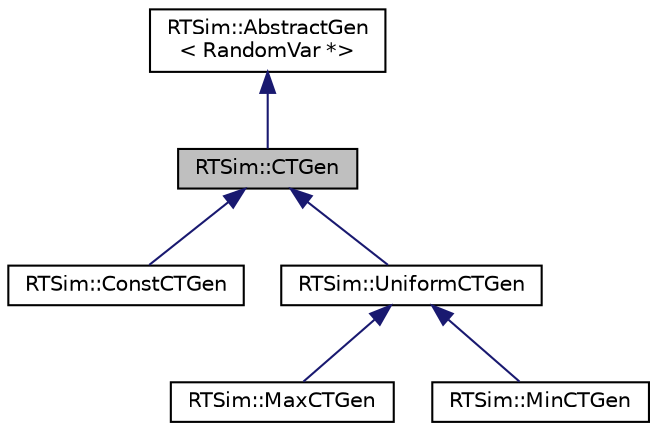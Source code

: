 digraph "RTSim::CTGen"
{
  edge [fontname="Helvetica",fontsize="10",labelfontname="Helvetica",labelfontsize="10"];
  node [fontname="Helvetica",fontsize="10",shape=record];
  Node0 [label="RTSim::CTGen",height=0.2,width=0.4,color="black", fillcolor="grey75", style="filled", fontcolor="black"];
  Node1 -> Node0 [dir="back",color="midnightblue",fontsize="10",style="solid",fontname="Helvetica"];
  Node1 [label="RTSim::AbstractGen\l\< RandomVar *\>",height=0.2,width=0.4,color="black", fillcolor="white", style="filled",URL="$classRTSim_1_1AbstractGen.html"];
  Node0 -> Node2 [dir="back",color="midnightblue",fontsize="10",style="solid",fontname="Helvetica"];
  Node2 [label="RTSim::ConstCTGen",height=0.2,width=0.4,color="black", fillcolor="white", style="filled",URL="$classRTSim_1_1ConstCTGen.html"];
  Node0 -> Node3 [dir="back",color="midnightblue",fontsize="10",style="solid",fontname="Helvetica"];
  Node3 [label="RTSim::UniformCTGen",height=0.2,width=0.4,color="black", fillcolor="white", style="filled",URL="$classRTSim_1_1UniformCTGen.html"];
  Node3 -> Node4 [dir="back",color="midnightblue",fontsize="10",style="solid",fontname="Helvetica"];
  Node4 [label="RTSim::MaxCTGen",height=0.2,width=0.4,color="black", fillcolor="white", style="filled",URL="$classRTSim_1_1MaxCTGen.html"];
  Node3 -> Node5 [dir="back",color="midnightblue",fontsize="10",style="solid",fontname="Helvetica"];
  Node5 [label="RTSim::MinCTGen",height=0.2,width=0.4,color="black", fillcolor="white", style="filled",URL="$classRTSim_1_1MinCTGen.html"];
}
